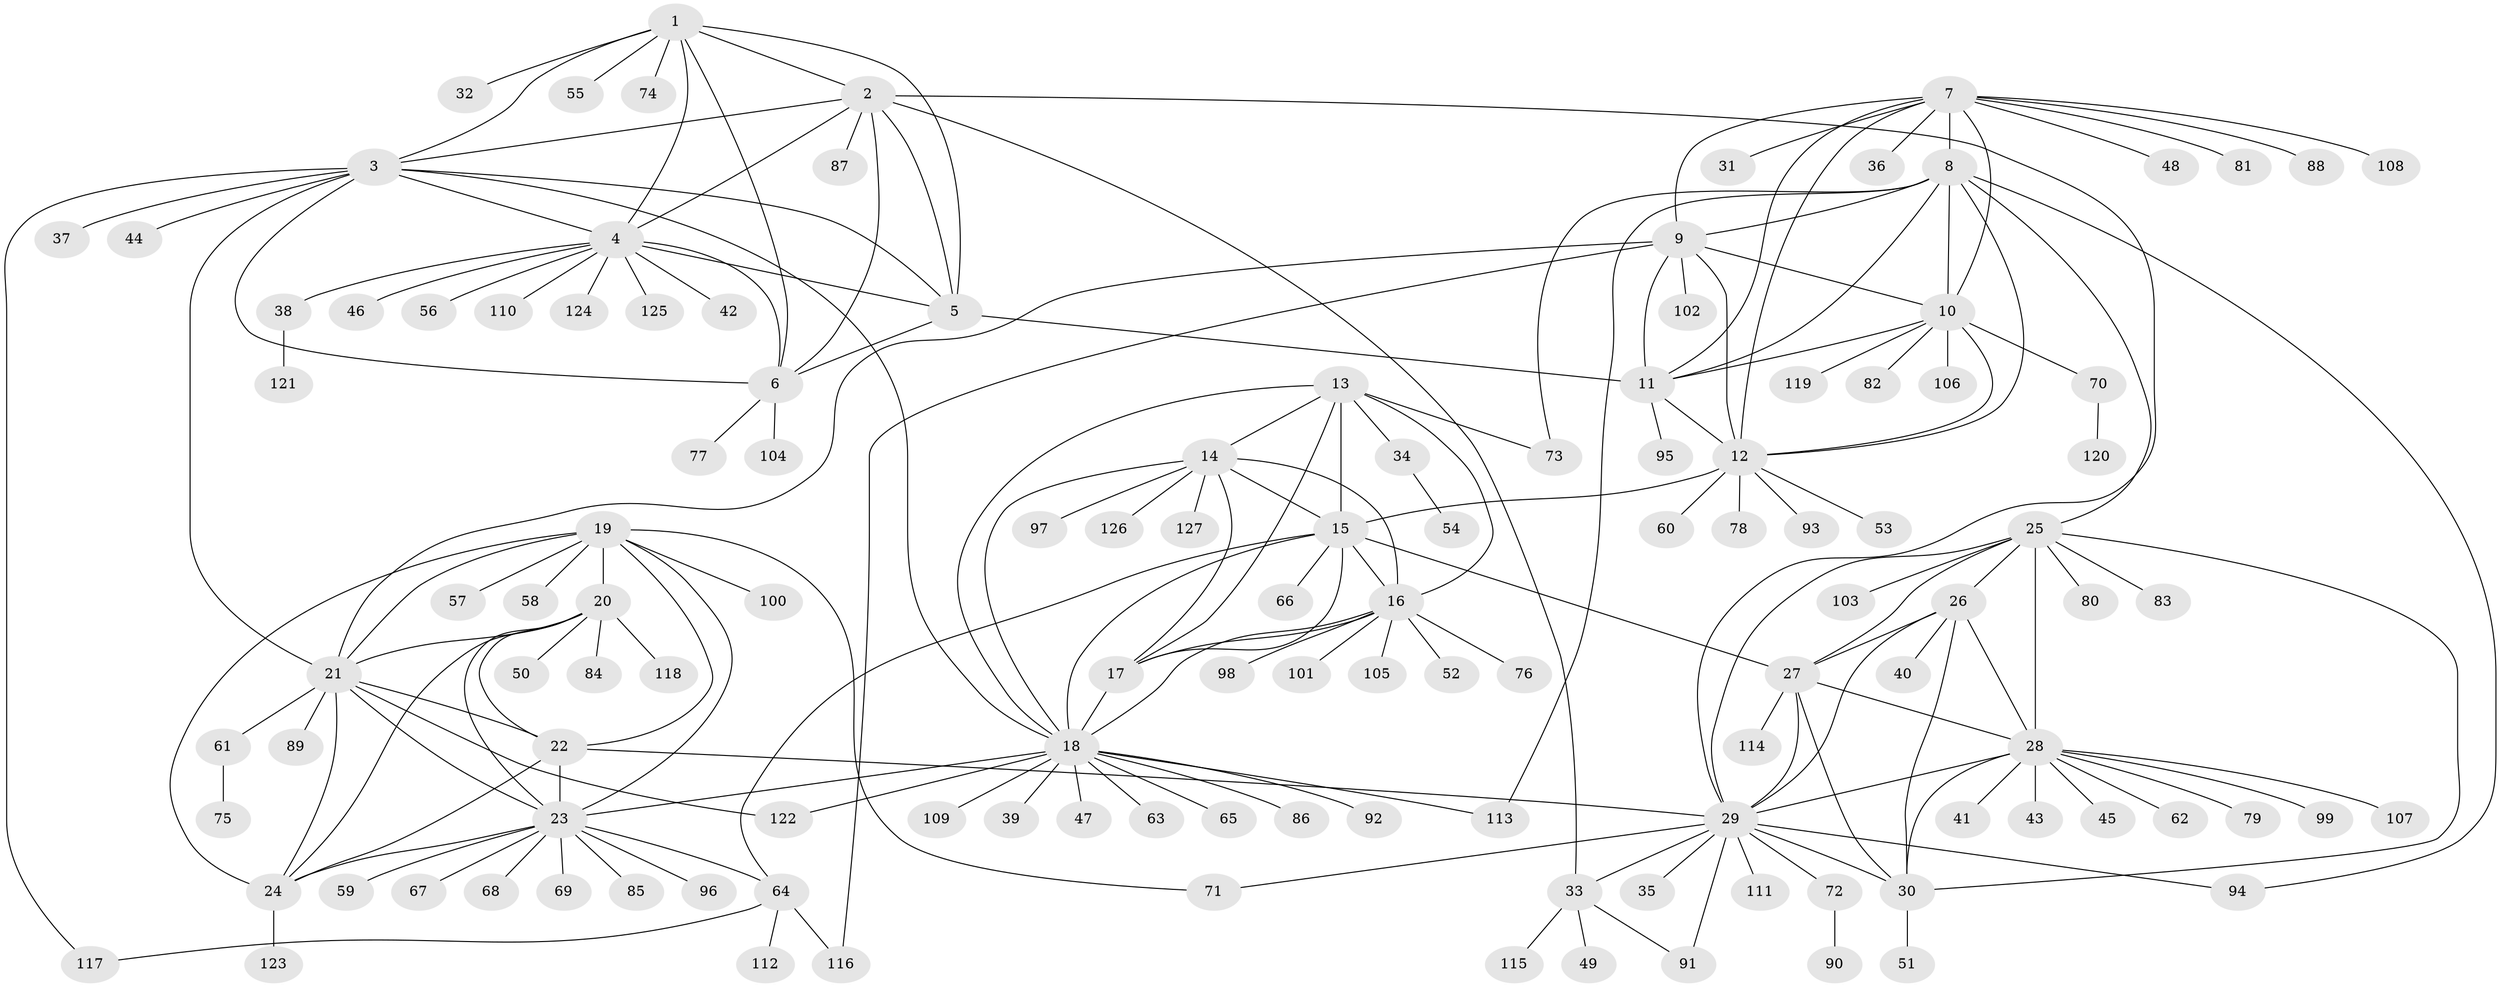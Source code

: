 // coarse degree distribution, {9: 0.029411764705882353, 6: 0.029411764705882353, 8: 0.0392156862745098, 10: 0.0196078431372549, 12: 0.0196078431372549, 4: 0.0392156862745098, 14: 0.00980392156862745, 13: 0.0196078431372549, 5: 0.029411764705882353, 11: 0.00980392156862745, 7: 0.00980392156862745, 1: 0.6666666666666666, 2: 0.0784313725490196}
// Generated by graph-tools (version 1.1) at 2025/52/02/27/25 19:52:21]
// undirected, 127 vertices, 192 edges
graph export_dot {
graph [start="1"]
  node [color=gray90,style=filled];
  1;
  2;
  3;
  4;
  5;
  6;
  7;
  8;
  9;
  10;
  11;
  12;
  13;
  14;
  15;
  16;
  17;
  18;
  19;
  20;
  21;
  22;
  23;
  24;
  25;
  26;
  27;
  28;
  29;
  30;
  31;
  32;
  33;
  34;
  35;
  36;
  37;
  38;
  39;
  40;
  41;
  42;
  43;
  44;
  45;
  46;
  47;
  48;
  49;
  50;
  51;
  52;
  53;
  54;
  55;
  56;
  57;
  58;
  59;
  60;
  61;
  62;
  63;
  64;
  65;
  66;
  67;
  68;
  69;
  70;
  71;
  72;
  73;
  74;
  75;
  76;
  77;
  78;
  79;
  80;
  81;
  82;
  83;
  84;
  85;
  86;
  87;
  88;
  89;
  90;
  91;
  92;
  93;
  94;
  95;
  96;
  97;
  98;
  99;
  100;
  101;
  102;
  103;
  104;
  105;
  106;
  107;
  108;
  109;
  110;
  111;
  112;
  113;
  114;
  115;
  116;
  117;
  118;
  119;
  120;
  121;
  122;
  123;
  124;
  125;
  126;
  127;
  1 -- 2;
  1 -- 3;
  1 -- 4;
  1 -- 5;
  1 -- 6;
  1 -- 32;
  1 -- 55;
  1 -- 74;
  2 -- 3;
  2 -- 4;
  2 -- 5;
  2 -- 6;
  2 -- 29;
  2 -- 33;
  2 -- 87;
  3 -- 4;
  3 -- 5;
  3 -- 6;
  3 -- 18;
  3 -- 21;
  3 -- 37;
  3 -- 44;
  3 -- 117;
  4 -- 5;
  4 -- 6;
  4 -- 38;
  4 -- 42;
  4 -- 46;
  4 -- 56;
  4 -- 110;
  4 -- 124;
  4 -- 125;
  5 -- 6;
  5 -- 11;
  6 -- 77;
  6 -- 104;
  7 -- 8;
  7 -- 9;
  7 -- 10;
  7 -- 11;
  7 -- 12;
  7 -- 31;
  7 -- 36;
  7 -- 48;
  7 -- 81;
  7 -- 88;
  7 -- 108;
  8 -- 9;
  8 -- 10;
  8 -- 11;
  8 -- 12;
  8 -- 25;
  8 -- 73;
  8 -- 94;
  8 -- 113;
  9 -- 10;
  9 -- 11;
  9 -- 12;
  9 -- 21;
  9 -- 102;
  9 -- 116;
  10 -- 11;
  10 -- 12;
  10 -- 70;
  10 -- 82;
  10 -- 106;
  10 -- 119;
  11 -- 12;
  11 -- 95;
  12 -- 15;
  12 -- 53;
  12 -- 60;
  12 -- 78;
  12 -- 93;
  13 -- 14;
  13 -- 15;
  13 -- 16;
  13 -- 17;
  13 -- 18;
  13 -- 34;
  13 -- 73;
  14 -- 15;
  14 -- 16;
  14 -- 17;
  14 -- 18;
  14 -- 97;
  14 -- 126;
  14 -- 127;
  15 -- 16;
  15 -- 17;
  15 -- 18;
  15 -- 27;
  15 -- 64;
  15 -- 66;
  16 -- 17;
  16 -- 18;
  16 -- 52;
  16 -- 76;
  16 -- 98;
  16 -- 101;
  16 -- 105;
  17 -- 18;
  18 -- 23;
  18 -- 39;
  18 -- 47;
  18 -- 63;
  18 -- 65;
  18 -- 86;
  18 -- 92;
  18 -- 109;
  18 -- 113;
  18 -- 122;
  19 -- 20;
  19 -- 21;
  19 -- 22;
  19 -- 23;
  19 -- 24;
  19 -- 57;
  19 -- 58;
  19 -- 71;
  19 -- 100;
  20 -- 21;
  20 -- 22;
  20 -- 23;
  20 -- 24;
  20 -- 50;
  20 -- 84;
  20 -- 118;
  21 -- 22;
  21 -- 23;
  21 -- 24;
  21 -- 61;
  21 -- 89;
  21 -- 122;
  22 -- 23;
  22 -- 24;
  22 -- 29;
  23 -- 24;
  23 -- 59;
  23 -- 64;
  23 -- 67;
  23 -- 68;
  23 -- 69;
  23 -- 85;
  23 -- 96;
  24 -- 123;
  25 -- 26;
  25 -- 27;
  25 -- 28;
  25 -- 29;
  25 -- 30;
  25 -- 80;
  25 -- 83;
  25 -- 103;
  26 -- 27;
  26 -- 28;
  26 -- 29;
  26 -- 30;
  26 -- 40;
  27 -- 28;
  27 -- 29;
  27 -- 30;
  27 -- 114;
  28 -- 29;
  28 -- 30;
  28 -- 41;
  28 -- 43;
  28 -- 45;
  28 -- 62;
  28 -- 79;
  28 -- 99;
  28 -- 107;
  29 -- 30;
  29 -- 33;
  29 -- 35;
  29 -- 71;
  29 -- 72;
  29 -- 91;
  29 -- 94;
  29 -- 111;
  30 -- 51;
  33 -- 49;
  33 -- 91;
  33 -- 115;
  34 -- 54;
  38 -- 121;
  61 -- 75;
  64 -- 112;
  64 -- 116;
  64 -- 117;
  70 -- 120;
  72 -- 90;
}
